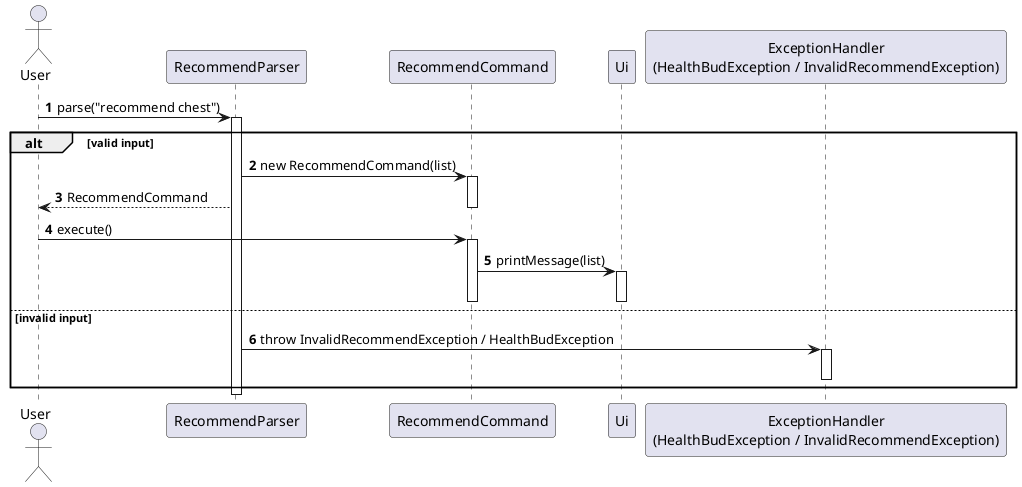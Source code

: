 @startuml
autonumber

actor User
participant "RecommendParser" as Parser
participant "RecommendCommand"
participant "Ui"
participant "ExceptionHandler\n(HealthBudException / InvalidRecommendException)" as ExceptionHandler

User -> Parser: parse("recommend chest")
activate Parser

alt valid input
    Parser -> RecommendCommand: new RecommendCommand(list)
    activate RecommendCommand
    Parser --> User: RecommendCommand
    deactivate RecommendCommand

    User -> RecommendCommand: execute()
    activate RecommendCommand

    RecommendCommand -> Ui: printMessage(list)
    activate Ui
    deactivate Ui

    deactivate RecommendCommand
else invalid input
    Parser -> ExceptionHandler: throw InvalidRecommendException / HealthBudException
    activate ExceptionHandler
    deactivate ExceptionHandler
end

deactivate Parser
@enduml
